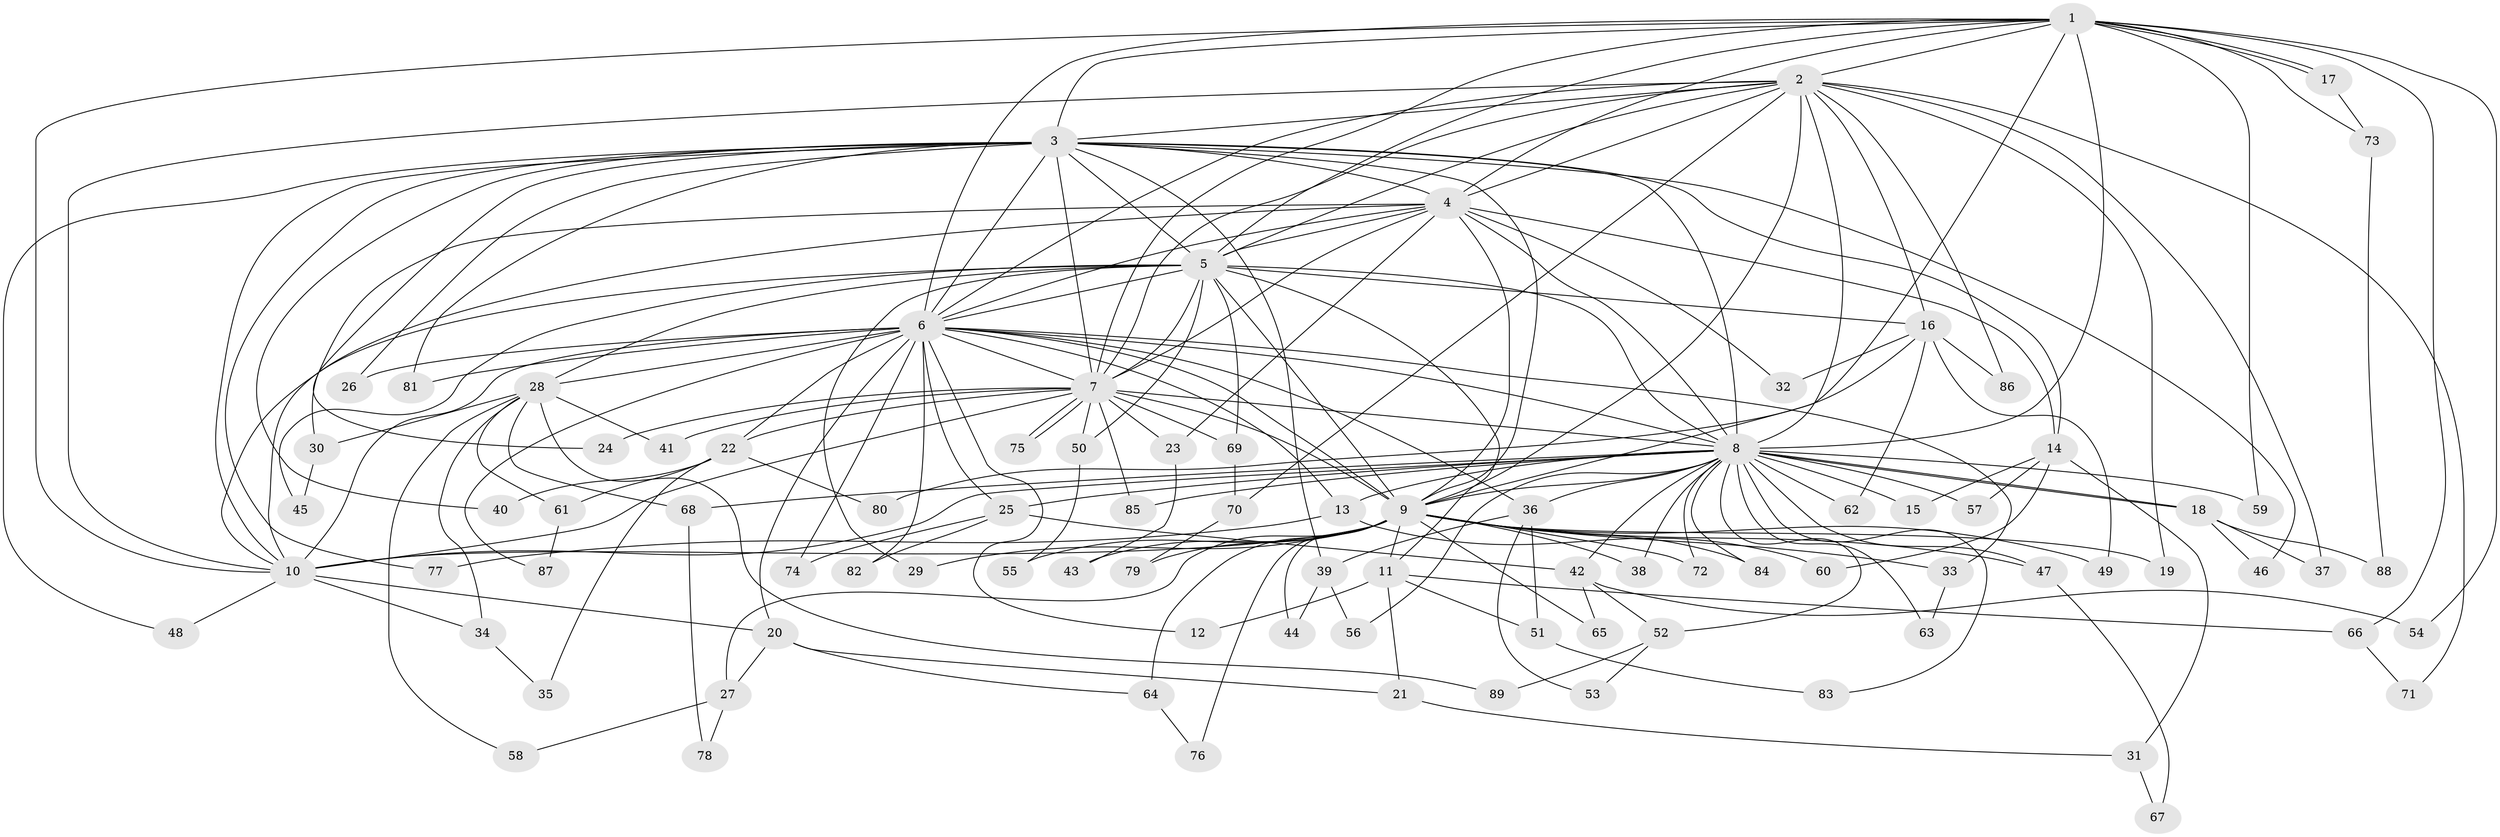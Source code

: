// Generated by graph-tools (version 1.1) at 2025/49/03/09/25 03:49:29]
// undirected, 89 vertices, 203 edges
graph export_dot {
graph [start="1"]
  node [color=gray90,style=filled];
  1;
  2;
  3;
  4;
  5;
  6;
  7;
  8;
  9;
  10;
  11;
  12;
  13;
  14;
  15;
  16;
  17;
  18;
  19;
  20;
  21;
  22;
  23;
  24;
  25;
  26;
  27;
  28;
  29;
  30;
  31;
  32;
  33;
  34;
  35;
  36;
  37;
  38;
  39;
  40;
  41;
  42;
  43;
  44;
  45;
  46;
  47;
  48;
  49;
  50;
  51;
  52;
  53;
  54;
  55;
  56;
  57;
  58;
  59;
  60;
  61;
  62;
  63;
  64;
  65;
  66;
  67;
  68;
  69;
  70;
  71;
  72;
  73;
  74;
  75;
  76;
  77;
  78;
  79;
  80;
  81;
  82;
  83;
  84;
  85;
  86;
  87;
  88;
  89;
  1 -- 2;
  1 -- 3;
  1 -- 4;
  1 -- 5;
  1 -- 6;
  1 -- 7;
  1 -- 8;
  1 -- 9;
  1 -- 10;
  1 -- 17;
  1 -- 17;
  1 -- 54;
  1 -- 59;
  1 -- 66;
  1 -- 73;
  2 -- 3;
  2 -- 4;
  2 -- 5;
  2 -- 6;
  2 -- 7;
  2 -- 8;
  2 -- 9;
  2 -- 10;
  2 -- 16;
  2 -- 19;
  2 -- 37;
  2 -- 70;
  2 -- 71;
  2 -- 86;
  3 -- 4;
  3 -- 5;
  3 -- 6;
  3 -- 7;
  3 -- 8;
  3 -- 9;
  3 -- 10;
  3 -- 14;
  3 -- 24;
  3 -- 26;
  3 -- 39;
  3 -- 40;
  3 -- 46;
  3 -- 48;
  3 -- 77;
  3 -- 81;
  4 -- 5;
  4 -- 6;
  4 -- 7;
  4 -- 8;
  4 -- 9;
  4 -- 10;
  4 -- 14;
  4 -- 23;
  4 -- 30;
  4 -- 32;
  5 -- 6;
  5 -- 7;
  5 -- 8;
  5 -- 9;
  5 -- 10;
  5 -- 11;
  5 -- 16;
  5 -- 28;
  5 -- 29;
  5 -- 45;
  5 -- 50;
  5 -- 69;
  6 -- 7;
  6 -- 8;
  6 -- 9;
  6 -- 10;
  6 -- 12;
  6 -- 13;
  6 -- 20;
  6 -- 22;
  6 -- 25;
  6 -- 26;
  6 -- 28;
  6 -- 33;
  6 -- 36;
  6 -- 74;
  6 -- 81;
  6 -- 82;
  6 -- 87;
  7 -- 8;
  7 -- 9;
  7 -- 10;
  7 -- 22;
  7 -- 23;
  7 -- 24;
  7 -- 41;
  7 -- 50;
  7 -- 69;
  7 -- 75;
  7 -- 75;
  7 -- 85;
  8 -- 9;
  8 -- 10;
  8 -- 13;
  8 -- 15;
  8 -- 18;
  8 -- 18;
  8 -- 25;
  8 -- 36;
  8 -- 38;
  8 -- 42;
  8 -- 47;
  8 -- 52;
  8 -- 56;
  8 -- 57;
  8 -- 59;
  8 -- 62;
  8 -- 63;
  8 -- 68;
  8 -- 72;
  8 -- 83;
  8 -- 84;
  8 -- 85;
  9 -- 10;
  9 -- 11;
  9 -- 19;
  9 -- 27;
  9 -- 29;
  9 -- 33;
  9 -- 38;
  9 -- 43;
  9 -- 44;
  9 -- 47;
  9 -- 49;
  9 -- 55;
  9 -- 64;
  9 -- 65;
  9 -- 72;
  9 -- 76;
  9 -- 79;
  9 -- 84;
  10 -- 20;
  10 -- 34;
  10 -- 48;
  11 -- 12;
  11 -- 21;
  11 -- 51;
  11 -- 66;
  13 -- 60;
  13 -- 77;
  14 -- 15;
  14 -- 31;
  14 -- 57;
  14 -- 60;
  16 -- 32;
  16 -- 49;
  16 -- 62;
  16 -- 80;
  16 -- 86;
  17 -- 73;
  18 -- 37;
  18 -- 46;
  18 -- 88;
  20 -- 21;
  20 -- 27;
  20 -- 64;
  21 -- 31;
  22 -- 35;
  22 -- 40;
  22 -- 61;
  22 -- 80;
  23 -- 43;
  25 -- 42;
  25 -- 74;
  25 -- 82;
  27 -- 58;
  27 -- 78;
  28 -- 30;
  28 -- 34;
  28 -- 41;
  28 -- 58;
  28 -- 61;
  28 -- 68;
  28 -- 89;
  30 -- 45;
  31 -- 67;
  33 -- 63;
  34 -- 35;
  36 -- 39;
  36 -- 51;
  36 -- 53;
  39 -- 44;
  39 -- 56;
  42 -- 52;
  42 -- 54;
  42 -- 65;
  47 -- 67;
  50 -- 55;
  51 -- 83;
  52 -- 53;
  52 -- 89;
  61 -- 87;
  64 -- 76;
  66 -- 71;
  68 -- 78;
  69 -- 70;
  70 -- 79;
  73 -- 88;
}
